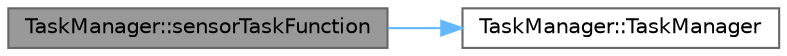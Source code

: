digraph "TaskManager::sensorTaskFunction"
{
 // LATEX_PDF_SIZE
  bgcolor="transparent";
  edge [fontname=Helvetica,fontsize=10,labelfontname=Helvetica,labelfontsize=10];
  node [fontname=Helvetica,fontsize=10,shape=box,height=0.2,width=0.4];
  rankdir="LR";
  Node1 [id="Node000001",label="TaskManager::sensorTaskFunction",height=0.2,width=0.4,color="gray40", fillcolor="grey60", style="filled", fontcolor="black",tooltip=" "];
  Node1 -> Node2 [id="edge1_Node000001_Node000002",color="steelblue1",style="solid",tooltip=" "];
  Node2 [id="Node000002",label="TaskManager::TaskManager",height=0.2,width=0.4,color="grey40", fillcolor="white", style="filled",URL="$class_task_manager.html#ab4b6527bb74aa07e24f7ee328c742f63",tooltip="Constructor for TaskManager."];
}
